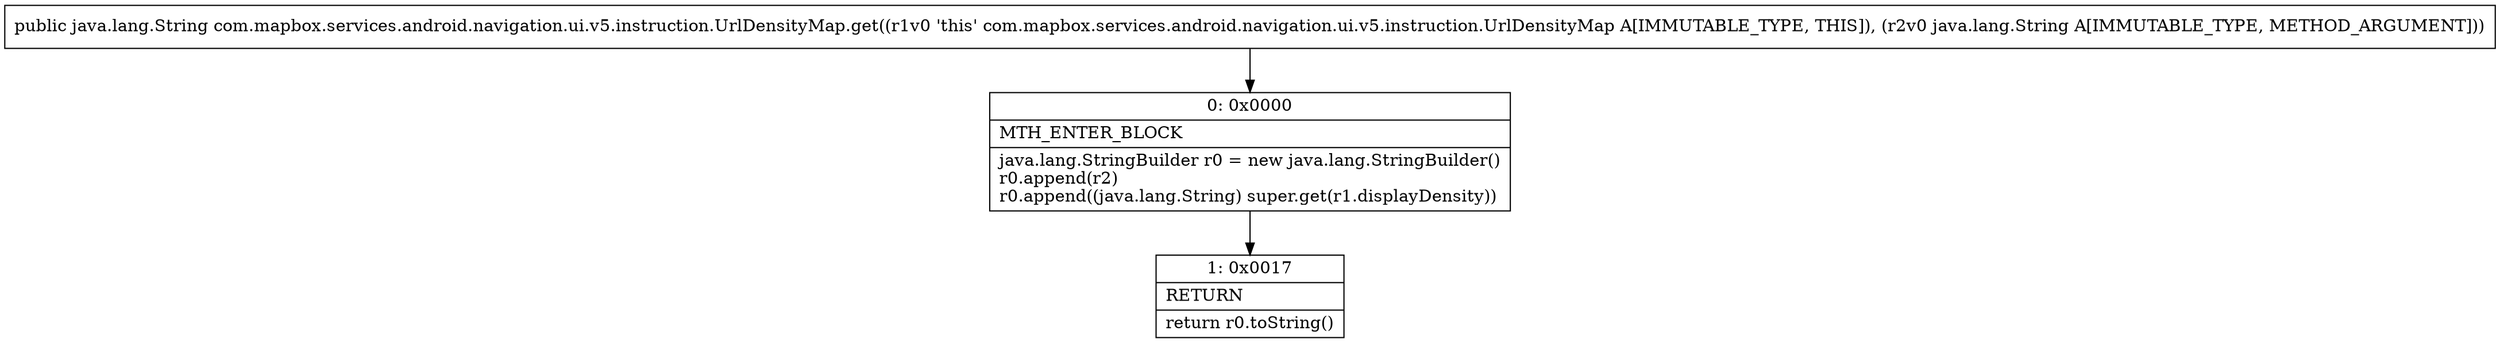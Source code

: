 digraph "CFG forcom.mapbox.services.android.navigation.ui.v5.instruction.UrlDensityMap.get(Ljava\/lang\/String;)Ljava\/lang\/String;" {
Node_0 [shape=record,label="{0\:\ 0x0000|MTH_ENTER_BLOCK\l|java.lang.StringBuilder r0 = new java.lang.StringBuilder()\lr0.append(r2)\lr0.append((java.lang.String) super.get(r1.displayDensity))\l}"];
Node_1 [shape=record,label="{1\:\ 0x0017|RETURN\l|return r0.toString()\l}"];
MethodNode[shape=record,label="{public java.lang.String com.mapbox.services.android.navigation.ui.v5.instruction.UrlDensityMap.get((r1v0 'this' com.mapbox.services.android.navigation.ui.v5.instruction.UrlDensityMap A[IMMUTABLE_TYPE, THIS]), (r2v0 java.lang.String A[IMMUTABLE_TYPE, METHOD_ARGUMENT])) }"];
MethodNode -> Node_0;
Node_0 -> Node_1;
}

